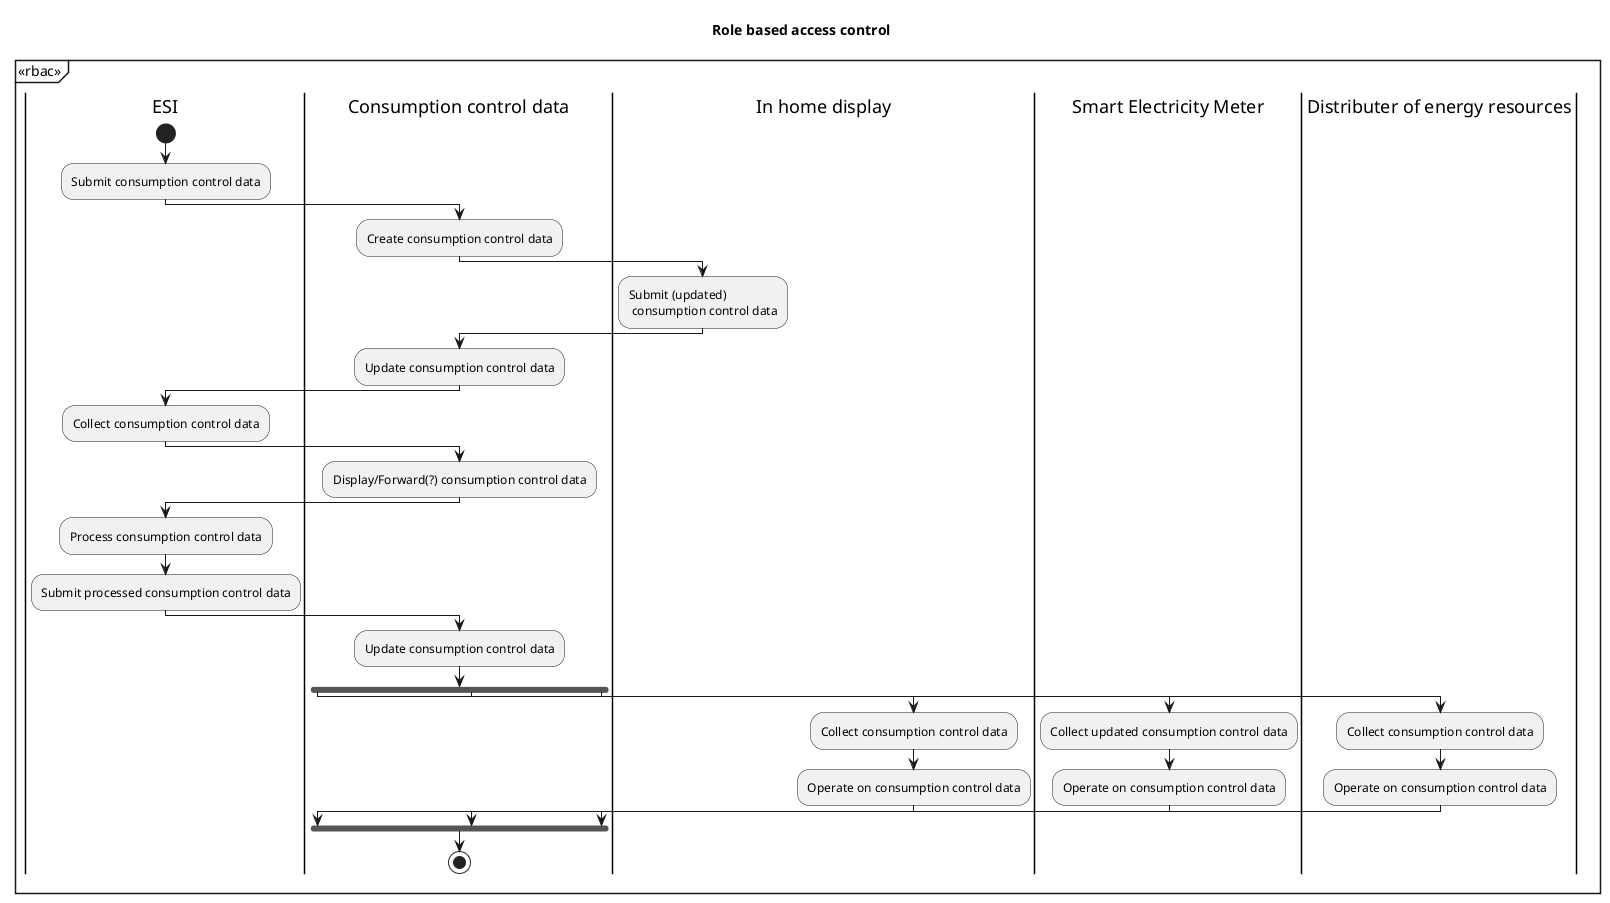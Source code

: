 @startuml
mainframe <<rbac>>
title Role based access control
skinparam Activity {
    FontColor<<misuse>> white
    BackgroundColor<<misuse>> black
}

skinparam Note {
    FontColor black
    BackgroundColor white
}

' title TRR-AUTHOR-1

' |Consumption control data|
' fork
'     |In home display|
'     :Submit consumption control data;
' fork again
'     |Distributer of energy resources|
'     :Submit consumption control data;
' |Consumption control data|
' end fork
|ESI|
start
    :Submit consumption control data;
|Consumption control data|
    :Create consumption control data;
|In home display|
    :Submit (updated)\n consumption control data;
|Consumption control data|
    :Update consumption control data;
|ESI|
    :Collect consumption control data;
|Consumption control data|
    :Display/Forward(?) consumption control data;
|ESI|
    :Process consumption control data;
    :Submit processed consumption control data;
|Consumption control data|
    :Update consumption control data;
fork 
    |Smart Electricity Meter|
    :Collect updated consumption control data;
    :Operate on consumption control data;
fork again

|Distributer of energy resources|
    :Collect consumption control data;
    :Operate on consumption control data;
fork again
|In home display|
    :Collect consumption control data;
    :Operate on consumption control data;
|Consumption control data|
end fork
stop

@enduml